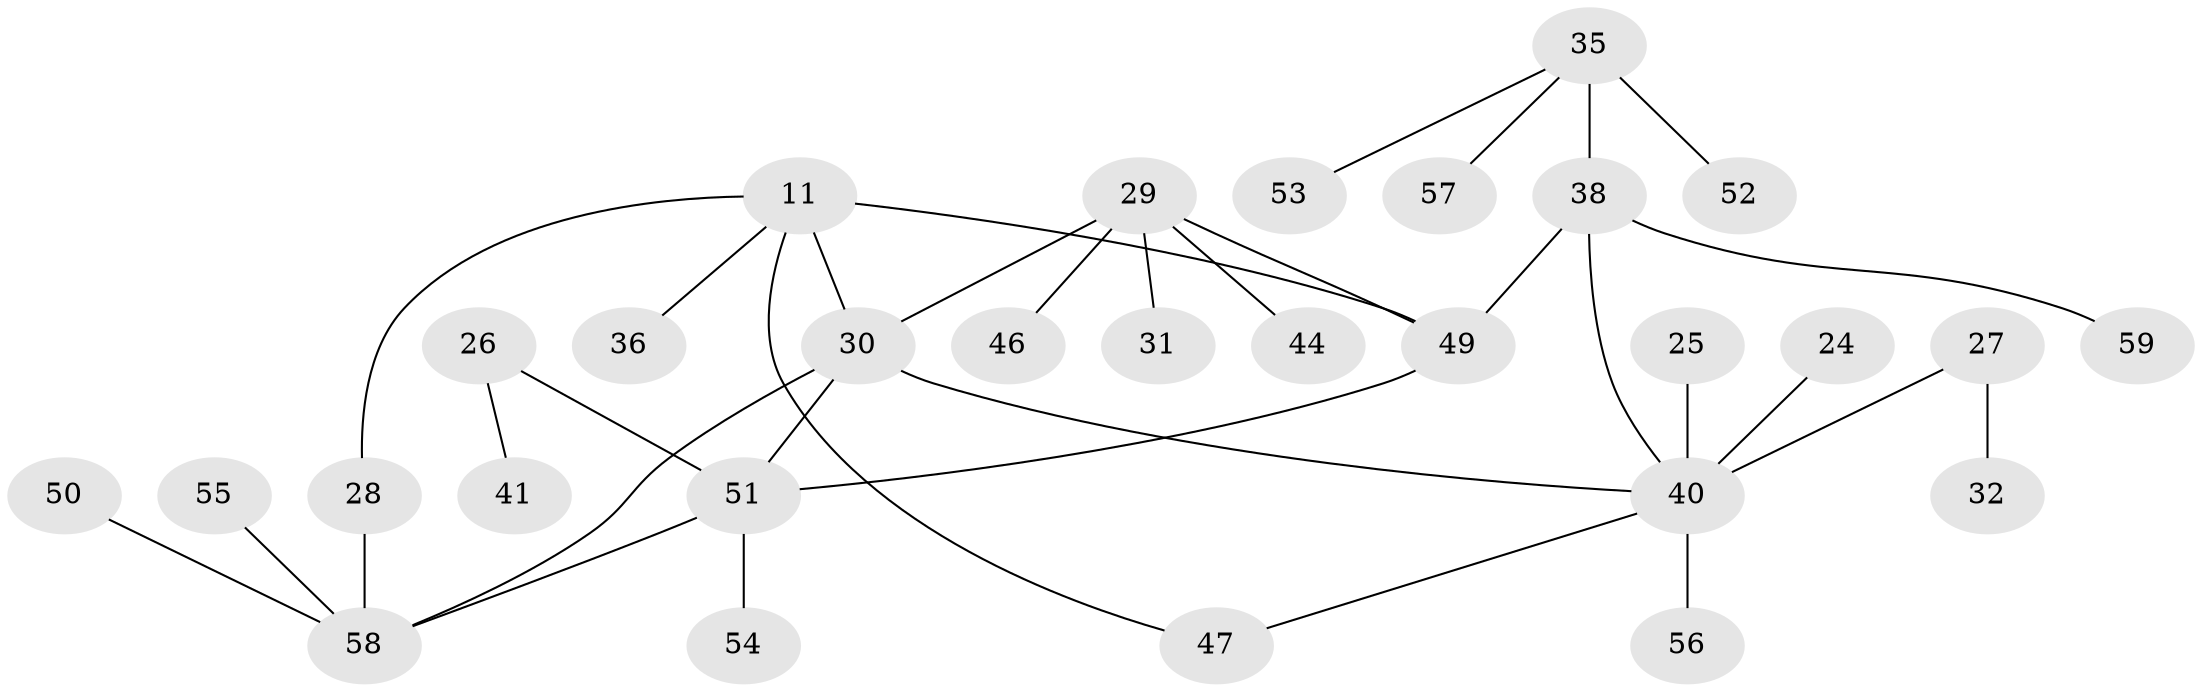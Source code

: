 // original degree distribution, {4: 0.1016949152542373, 5: 0.1016949152542373, 3: 0.1694915254237288, 2: 0.288135593220339, 1: 0.3389830508474576}
// Generated by graph-tools (version 1.1) at 2025/42/03/09/25 04:42:23]
// undirected, 29 vertices, 34 edges
graph export_dot {
graph [start="1"]
  node [color=gray90,style=filled];
  11 [super="+3+8"];
  24;
  25;
  26;
  27;
  28;
  29 [super="+19+16"];
  30 [super="+17"];
  31;
  32;
  35 [super="+22+20"];
  36;
  38 [super="+23"];
  40 [super="+7+9"];
  41;
  44;
  46;
  47 [super="+45"];
  49 [super="+21+33+42+43"];
  50;
  51 [super="+18"];
  52;
  53;
  54;
  55;
  56;
  57;
  58 [super="+37+39+48+34"];
  59;
  11 -- 36;
  11 -- 28;
  11 -- 30 [weight=2];
  11 -- 49;
  11 -- 47;
  24 -- 40;
  25 -- 40 [weight=2];
  26 -- 41;
  26 -- 51;
  27 -- 32;
  27 -- 40;
  28 -- 58;
  29 -- 44;
  29 -- 49;
  29 -- 46;
  29 -- 31;
  29 -- 30;
  30 -- 51 [weight=2];
  30 -- 40;
  30 -- 58;
  35 -- 38 [weight=2];
  35 -- 53;
  35 -- 57;
  35 -- 52;
  38 -- 40;
  38 -- 59;
  38 -- 49;
  40 -- 56;
  40 -- 47;
  49 -- 51 [weight=2];
  50 -- 58;
  51 -- 54;
  51 -- 58;
  55 -- 58;
}

